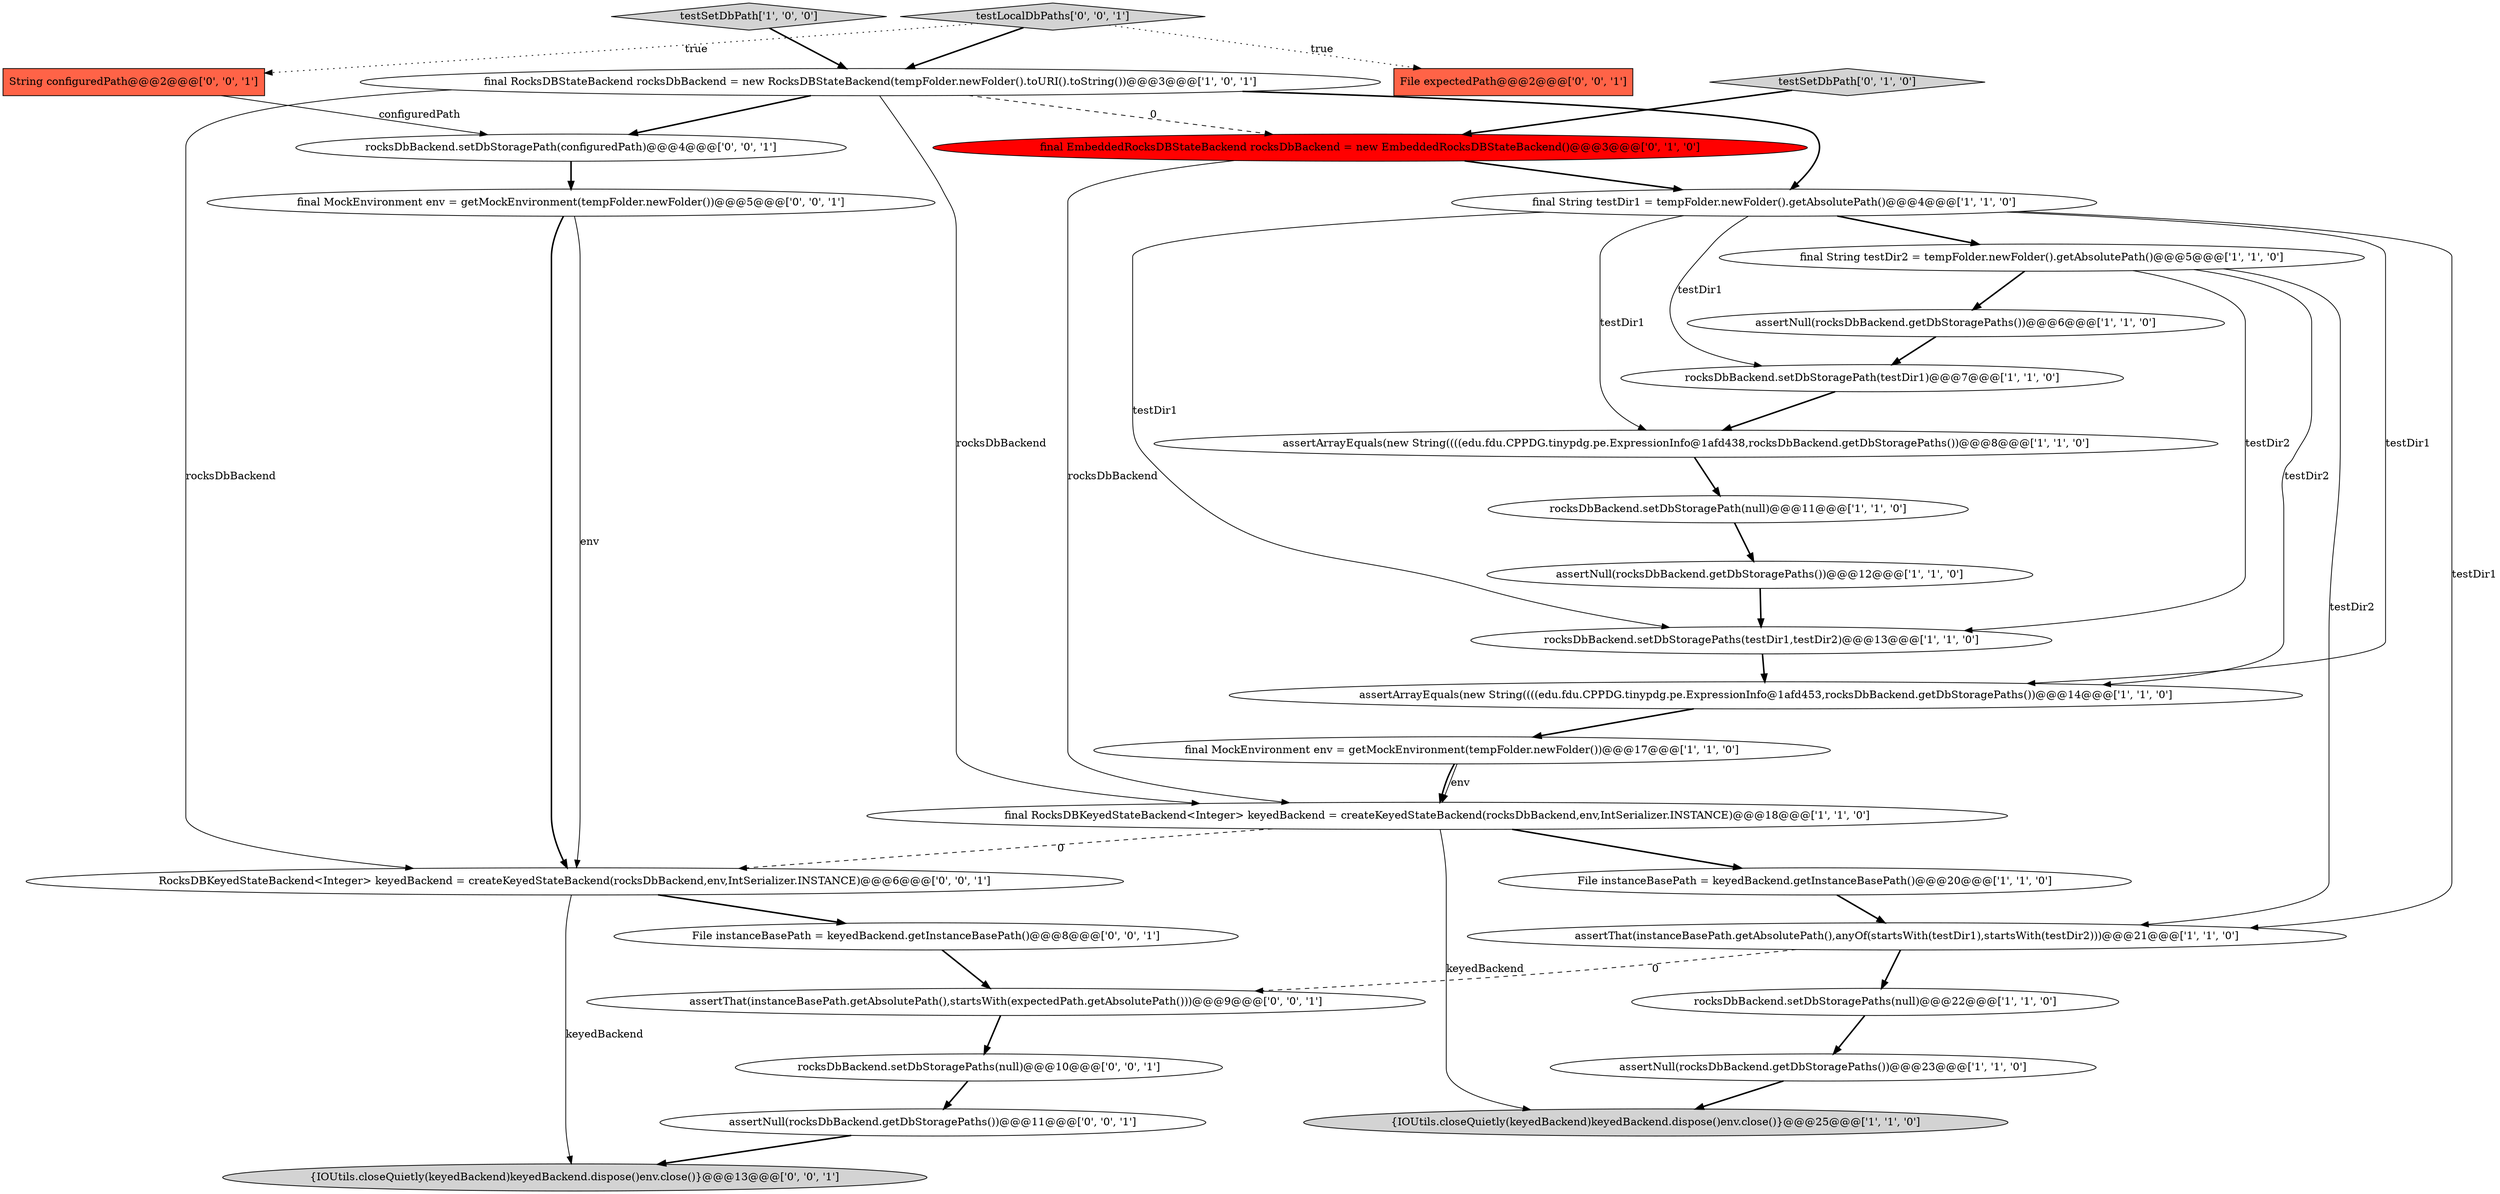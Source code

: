 digraph {
21 [style = filled, label = "final MockEnvironment env = getMockEnvironment(tempFolder.newFolder())@@@5@@@['0', '0', '1']", fillcolor = white, shape = ellipse image = "AAA0AAABBB3BBB"];
10 [style = filled, label = "final RocksDBKeyedStateBackend<Integer> keyedBackend = createKeyedStateBackend(rocksDbBackend,env,IntSerializer.INSTANCE)@@@18@@@['1', '1', '0']", fillcolor = white, shape = ellipse image = "AAA0AAABBB1BBB"];
26 [style = filled, label = "rocksDbBackend.setDbStoragePaths(null)@@@10@@@['0', '0', '1']", fillcolor = white, shape = ellipse image = "AAA0AAABBB3BBB"];
29 [style = filled, label = "File expectedPath@@@2@@@['0', '0', '1']", fillcolor = tomato, shape = box image = "AAA0AAABBB3BBB"];
24 [style = filled, label = "File instanceBasePath = keyedBackend.getInstanceBasePath()@@@8@@@['0', '0', '1']", fillcolor = white, shape = ellipse image = "AAA0AAABBB3BBB"];
11 [style = filled, label = "final String testDir2 = tempFolder.newFolder().getAbsolutePath()@@@5@@@['1', '1', '0']", fillcolor = white, shape = ellipse image = "AAA0AAABBB1BBB"];
28 [style = filled, label = "testLocalDbPaths['0', '0', '1']", fillcolor = lightgray, shape = diamond image = "AAA0AAABBB3BBB"];
18 [style = filled, label = "final EmbeddedRocksDBStateBackend rocksDbBackend = new EmbeddedRocksDBStateBackend()@@@3@@@['0', '1', '0']", fillcolor = red, shape = ellipse image = "AAA1AAABBB2BBB"];
23 [style = filled, label = "{IOUtils.closeQuietly(keyedBackend)keyedBackend.dispose()env.close()}@@@13@@@['0', '0', '1']", fillcolor = lightgray, shape = ellipse image = "AAA0AAABBB3BBB"];
13 [style = filled, label = "rocksDbBackend.setDbStoragePath(testDir1)@@@7@@@['1', '1', '0']", fillcolor = white, shape = ellipse image = "AAA0AAABBB1BBB"];
4 [style = filled, label = "assertArrayEquals(new String((((edu.fdu.CPPDG.tinypdg.pe.ExpressionInfo@1afd438,rocksDbBackend.getDbStoragePaths())@@@8@@@['1', '1', '0']", fillcolor = white, shape = ellipse image = "AAA0AAABBB1BBB"];
9 [style = filled, label = "testSetDbPath['1', '0', '0']", fillcolor = lightgray, shape = diamond image = "AAA0AAABBB1BBB"];
25 [style = filled, label = "assertThat(instanceBasePath.getAbsolutePath(),startsWith(expectedPath.getAbsolutePath()))@@@9@@@['0', '0', '1']", fillcolor = white, shape = ellipse image = "AAA0AAABBB3BBB"];
30 [style = filled, label = "assertNull(rocksDbBackend.getDbStoragePaths())@@@11@@@['0', '0', '1']", fillcolor = white, shape = ellipse image = "AAA0AAABBB3BBB"];
3 [style = filled, label = "final RocksDBStateBackend rocksDbBackend = new RocksDBStateBackend(tempFolder.newFolder().toURI().toString())@@@3@@@['1', '0', '1']", fillcolor = white, shape = ellipse image = "AAA0AAABBB1BBB"];
7 [style = filled, label = "assertNull(rocksDbBackend.getDbStoragePaths())@@@12@@@['1', '1', '0']", fillcolor = white, shape = ellipse image = "AAA0AAABBB1BBB"];
0 [style = filled, label = "assertThat(instanceBasePath.getAbsolutePath(),anyOf(startsWith(testDir1),startsWith(testDir2)))@@@21@@@['1', '1', '0']", fillcolor = white, shape = ellipse image = "AAA0AAABBB1BBB"];
1 [style = filled, label = "{IOUtils.closeQuietly(keyedBackend)keyedBackend.dispose()env.close()}@@@25@@@['1', '1', '0']", fillcolor = lightgray, shape = ellipse image = "AAA0AAABBB1BBB"];
5 [style = filled, label = "rocksDbBackend.setDbStoragePaths(testDir1,testDir2)@@@13@@@['1', '1', '0']", fillcolor = white, shape = ellipse image = "AAA0AAABBB1BBB"];
6 [style = filled, label = "rocksDbBackend.setDbStoragePaths(null)@@@22@@@['1', '1', '0']", fillcolor = white, shape = ellipse image = "AAA0AAABBB1BBB"];
15 [style = filled, label = "assertNull(rocksDbBackend.getDbStoragePaths())@@@23@@@['1', '1', '0']", fillcolor = white, shape = ellipse image = "AAA0AAABBB1BBB"];
20 [style = filled, label = "String configuredPath@@@2@@@['0', '0', '1']", fillcolor = tomato, shape = box image = "AAA0AAABBB3BBB"];
8 [style = filled, label = "final MockEnvironment env = getMockEnvironment(tempFolder.newFolder())@@@17@@@['1', '1', '0']", fillcolor = white, shape = ellipse image = "AAA0AAABBB1BBB"];
22 [style = filled, label = "RocksDBKeyedStateBackend<Integer> keyedBackend = createKeyedStateBackend(rocksDbBackend,env,IntSerializer.INSTANCE)@@@6@@@['0', '0', '1']", fillcolor = white, shape = ellipse image = "AAA0AAABBB3BBB"];
16 [style = filled, label = "final String testDir1 = tempFolder.newFolder().getAbsolutePath()@@@4@@@['1', '1', '0']", fillcolor = white, shape = ellipse image = "AAA0AAABBB1BBB"];
27 [style = filled, label = "rocksDbBackend.setDbStoragePath(configuredPath)@@@4@@@['0', '0', '1']", fillcolor = white, shape = ellipse image = "AAA0AAABBB3BBB"];
19 [style = filled, label = "testSetDbPath['0', '1', '0']", fillcolor = lightgray, shape = diamond image = "AAA0AAABBB2BBB"];
12 [style = filled, label = "assertNull(rocksDbBackend.getDbStoragePaths())@@@6@@@['1', '1', '0']", fillcolor = white, shape = ellipse image = "AAA0AAABBB1BBB"];
14 [style = filled, label = "File instanceBasePath = keyedBackend.getInstanceBasePath()@@@20@@@['1', '1', '0']", fillcolor = white, shape = ellipse image = "AAA0AAABBB1BBB"];
2 [style = filled, label = "rocksDbBackend.setDbStoragePath(null)@@@11@@@['1', '1', '0']", fillcolor = white, shape = ellipse image = "AAA0AAABBB1BBB"];
17 [style = filled, label = "assertArrayEquals(new String((((edu.fdu.CPPDG.tinypdg.pe.ExpressionInfo@1afd453,rocksDbBackend.getDbStoragePaths())@@@14@@@['1', '1', '0']", fillcolor = white, shape = ellipse image = "AAA0AAABBB1BBB"];
17->8 [style = bold, label=""];
8->10 [style = bold, label=""];
19->18 [style = bold, label=""];
16->0 [style = solid, label="testDir1"];
16->11 [style = bold, label=""];
10->14 [style = bold, label=""];
0->6 [style = bold, label=""];
28->20 [style = dotted, label="true"];
11->0 [style = solid, label="testDir2"];
16->5 [style = solid, label="testDir1"];
3->18 [style = dashed, label="0"];
30->23 [style = bold, label=""];
18->10 [style = solid, label="rocksDbBackend"];
16->4 [style = solid, label="testDir1"];
22->23 [style = solid, label="keyedBackend"];
11->12 [style = bold, label=""];
4->2 [style = bold, label=""];
3->16 [style = bold, label=""];
10->22 [style = dashed, label="0"];
5->17 [style = bold, label=""];
10->1 [style = solid, label="keyedBackend"];
8->10 [style = solid, label="env"];
11->5 [style = solid, label="testDir2"];
6->15 [style = bold, label=""];
11->17 [style = solid, label="testDir2"];
3->27 [style = bold, label=""];
26->30 [style = bold, label=""];
3->10 [style = solid, label="rocksDbBackend"];
21->22 [style = solid, label="env"];
28->29 [style = dotted, label="true"];
12->13 [style = bold, label=""];
7->5 [style = bold, label=""];
3->22 [style = solid, label="rocksDbBackend"];
0->25 [style = dashed, label="0"];
14->0 [style = bold, label=""];
21->22 [style = bold, label=""];
24->25 [style = bold, label=""];
16->13 [style = solid, label="testDir1"];
25->26 [style = bold, label=""];
20->27 [style = solid, label="configuredPath"];
9->3 [style = bold, label=""];
16->17 [style = solid, label="testDir1"];
28->3 [style = bold, label=""];
2->7 [style = bold, label=""];
22->24 [style = bold, label=""];
27->21 [style = bold, label=""];
13->4 [style = bold, label=""];
15->1 [style = bold, label=""];
18->16 [style = bold, label=""];
}
